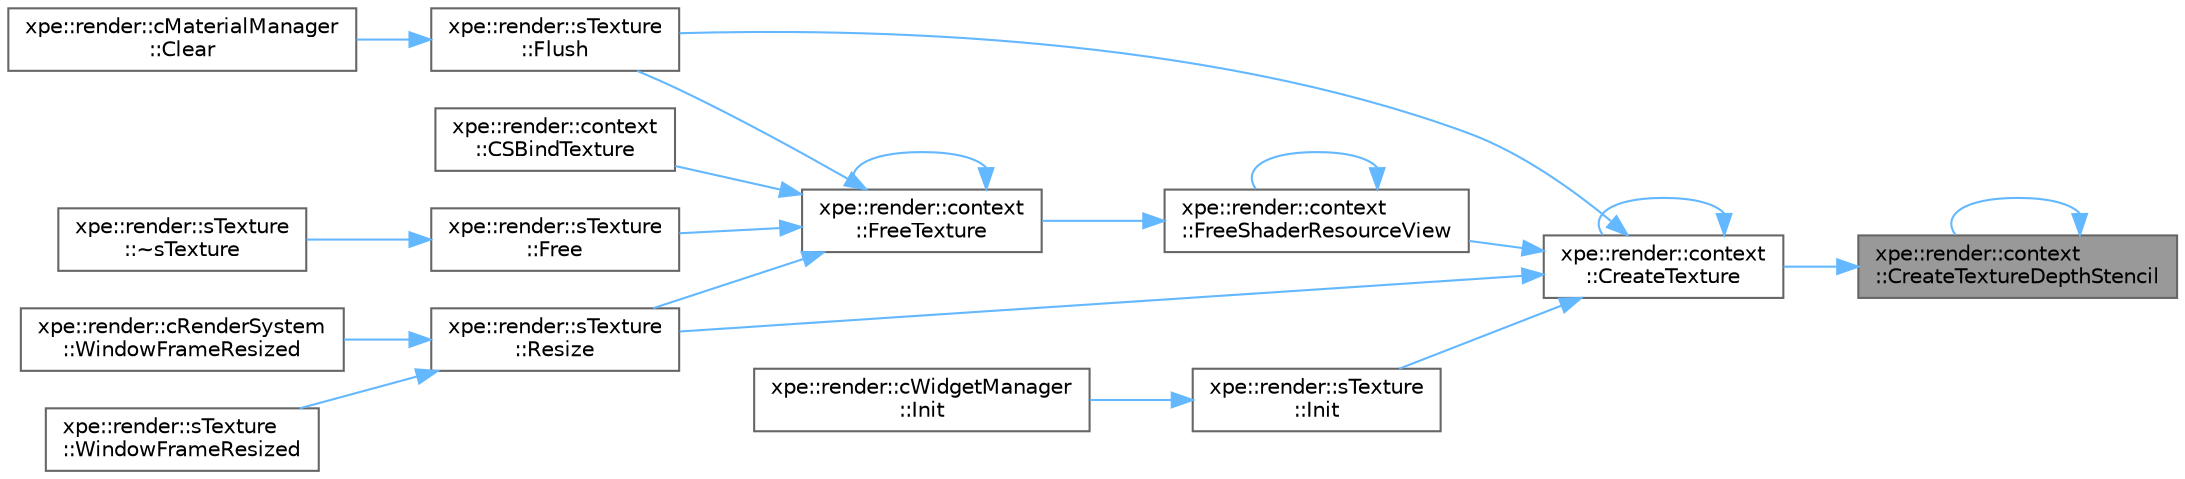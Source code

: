 digraph "xpe::render::context::CreateTextureDepthStencil"
{
 // LATEX_PDF_SIZE
  bgcolor="transparent";
  edge [fontname=Helvetica,fontsize=10,labelfontname=Helvetica,labelfontsize=10];
  node [fontname=Helvetica,fontsize=10,shape=box,height=0.2,width=0.4];
  rankdir="RL";
  Node1 [id="Node000001",label="xpe::render::context\l::CreateTextureDepthStencil",height=0.2,width=0.4,color="gray40", fillcolor="grey60", style="filled", fontcolor="black",tooltip=" "];
  Node1 -> Node2 [id="edge39_Node000001_Node000002",dir="back",color="steelblue1",style="solid",tooltip=" "];
  Node2 [id="Node000002",label="xpe::render::context\l::CreateTexture",height=0.2,width=0.4,color="grey40", fillcolor="white", style="filled",URL="$namespacexpe_1_1render_1_1context.html#abbf0f19b8986fbcfb44dc1319a0d929c",tooltip=" "];
  Node2 -> Node2 [id="edge40_Node000002_Node000002",dir="back",color="steelblue1",style="solid",tooltip=" "];
  Node2 -> Node3 [id="edge41_Node000002_Node000003",dir="back",color="steelblue1",style="solid",tooltip=" "];
  Node3 [id="Node000003",label="xpe::render::sTexture\l::Flush",height=0.2,width=0.4,color="grey40", fillcolor="white", style="filled",URL="$structxpe_1_1render_1_1s_texture.html#a2cdf5d311c6d8c2f0f066e63a2cbb854",tooltip=" "];
  Node3 -> Node4 [id="edge42_Node000003_Node000004",dir="back",color="steelblue1",style="solid",tooltip=" "];
  Node4 [id="Node000004",label="xpe::render::cMaterialManager\l::Clear",height=0.2,width=0.4,color="grey40", fillcolor="white", style="filled",URL="$classxpe_1_1render_1_1c_material_manager.html#a842944eaf29305b77e95d8b9f18c728b",tooltip=" "];
  Node2 -> Node5 [id="edge43_Node000002_Node000005",dir="back",color="steelblue1",style="solid",tooltip=" "];
  Node5 [id="Node000005",label="xpe::render::context\l::FreeShaderResourceView",height=0.2,width=0.4,color="grey40", fillcolor="white", style="filled",URL="$namespacexpe_1_1render_1_1context.html#ab645a09c78f03af220fecf9d70f66046",tooltip=" "];
  Node5 -> Node5 [id="edge44_Node000005_Node000005",dir="back",color="steelblue1",style="solid",tooltip=" "];
  Node5 -> Node6 [id="edge45_Node000005_Node000006",dir="back",color="steelblue1",style="solid",tooltip=" "];
  Node6 [id="Node000006",label="xpe::render::context\l::FreeTexture",height=0.2,width=0.4,color="grey40", fillcolor="white", style="filled",URL="$namespacexpe_1_1render_1_1context.html#ad9f56074521a5a0ab26fdaea101b6f58",tooltip=" "];
  Node6 -> Node7 [id="edge46_Node000006_Node000007",dir="back",color="steelblue1",style="solid",tooltip=" "];
  Node7 [id="Node000007",label="xpe::render::context\l::CSBindTexture",height=0.2,width=0.4,color="grey40", fillcolor="white", style="filled",URL="$namespacexpe_1_1render_1_1context.html#a8ce54c738ddc67cc9d7a4deb84e1cfc5",tooltip=" "];
  Node6 -> Node3 [id="edge47_Node000006_Node000003",dir="back",color="steelblue1",style="solid",tooltip=" "];
  Node6 -> Node8 [id="edge48_Node000006_Node000008",dir="back",color="steelblue1",style="solid",tooltip=" "];
  Node8 [id="Node000008",label="xpe::render::sTexture\l::Free",height=0.2,width=0.4,color="grey40", fillcolor="white", style="filled",URL="$structxpe_1_1render_1_1s_texture.html#a9f477cd7cc9f05c9544b5cd7f864f8a4",tooltip=" "];
  Node8 -> Node9 [id="edge49_Node000008_Node000009",dir="back",color="steelblue1",style="solid",tooltip=" "];
  Node9 [id="Node000009",label="xpe::render::sTexture\l::~sTexture",height=0.2,width=0.4,color="grey40", fillcolor="white", style="filled",URL="$structxpe_1_1render_1_1s_texture.html#aacf76abd32ef8b66ad73b177086bb6fd",tooltip=" "];
  Node6 -> Node6 [id="edge50_Node000006_Node000006",dir="back",color="steelblue1",style="solid",tooltip=" "];
  Node6 -> Node10 [id="edge51_Node000006_Node000010",dir="back",color="steelblue1",style="solid",tooltip=" "];
  Node10 [id="Node000010",label="xpe::render::sTexture\l::Resize",height=0.2,width=0.4,color="grey40", fillcolor="white", style="filled",URL="$structxpe_1_1render_1_1s_texture.html#a972b174ae8fa4351f8cecf52e771b92b",tooltip=" "];
  Node10 -> Node11 [id="edge52_Node000010_Node000011",dir="back",color="steelblue1",style="solid",tooltip=" "];
  Node11 [id="Node000011",label="xpe::render::cRenderSystem\l::WindowFrameResized",height=0.2,width=0.4,color="grey40", fillcolor="white", style="filled",URL="$classxpe_1_1render_1_1c_render_system.html#a7b60a7e2b3cfc9089bfda515a12f7984",tooltip=" "];
  Node10 -> Node12 [id="edge53_Node000010_Node000012",dir="back",color="steelblue1",style="solid",tooltip=" "];
  Node12 [id="Node000012",label="xpe::render::sTexture\l::WindowFrameResized",height=0.2,width=0.4,color="grey40", fillcolor="white", style="filled",URL="$structxpe_1_1render_1_1s_texture.html#af387596e9480a6ea1647b59a5cf59da2",tooltip=" "];
  Node2 -> Node13 [id="edge54_Node000002_Node000013",dir="back",color="steelblue1",style="solid",tooltip=" "];
  Node13 [id="Node000013",label="xpe::render::sTexture\l::Init",height=0.2,width=0.4,color="grey40", fillcolor="white", style="filled",URL="$structxpe_1_1render_1_1s_texture.html#a266c9db8925ad6755a455f20f1375e52",tooltip=" "];
  Node13 -> Node14 [id="edge55_Node000013_Node000014",dir="back",color="steelblue1",style="solid",tooltip=" "];
  Node14 [id="Node000014",label="xpe::render::cWidgetManager\l::Init",height=0.2,width=0.4,color="grey40", fillcolor="white", style="filled",URL="$classxpe_1_1render_1_1c_widget_manager.html#a4d08e3ea21dc782147a000446ff780c7",tooltip=" "];
  Node2 -> Node10 [id="edge56_Node000002_Node000010",dir="back",color="steelblue1",style="solid",tooltip=" "];
  Node1 -> Node1 [id="edge57_Node000001_Node000001",dir="back",color="steelblue1",style="solid",tooltip=" "];
}
